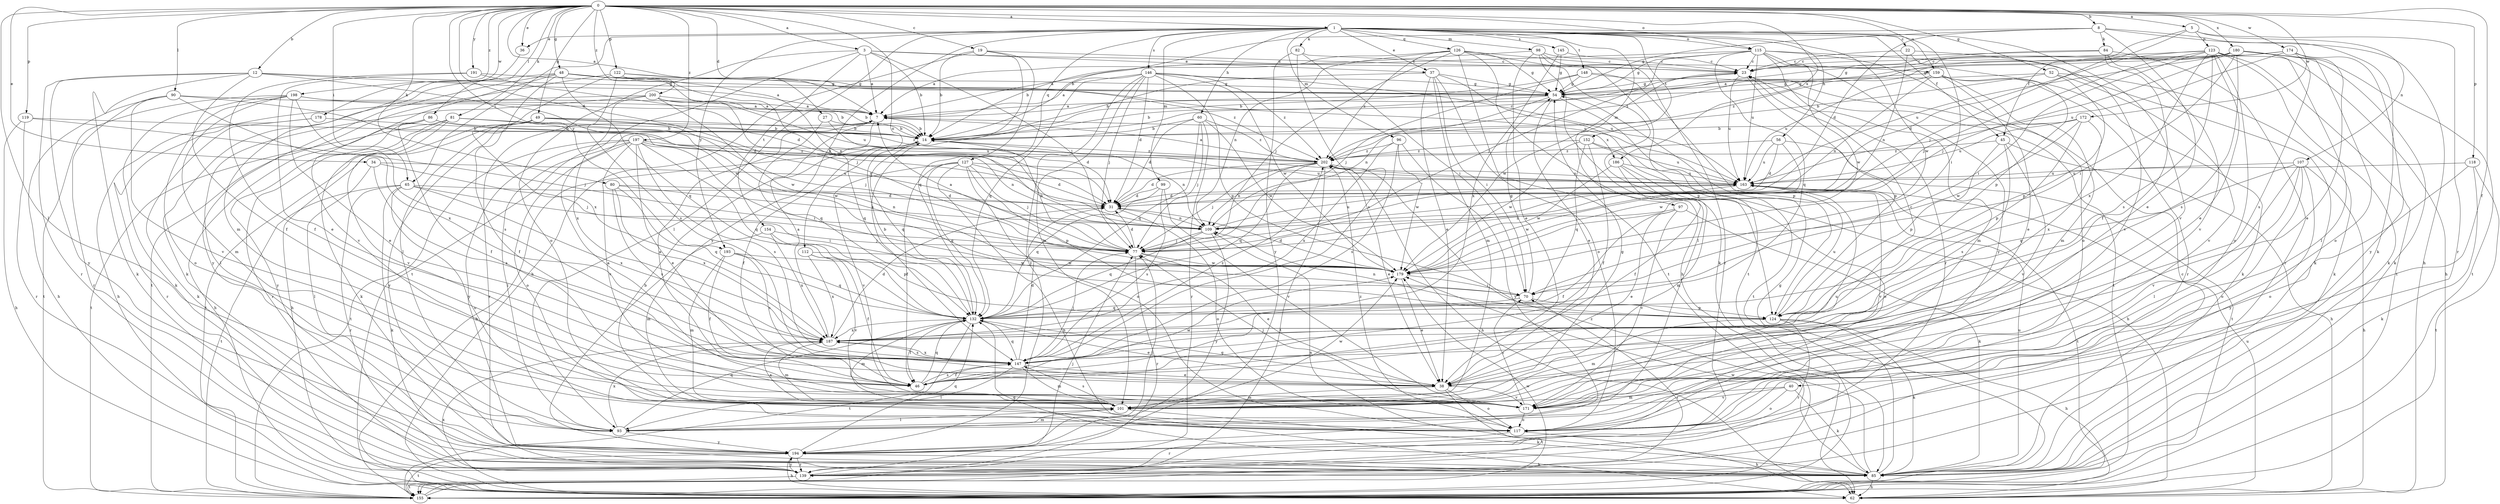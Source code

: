 strict digraph  {
0;
1;
3;
5;
7;
8;
12;
14;
19;
22;
23;
27;
31;
34;
36;
37;
38;
40;
45;
46;
48;
49;
52;
54;
56;
60;
62;
65;
70;
77;
80;
81;
82;
84;
85;
86;
90;
93;
96;
97;
98;
99;
101;
107;
109;
112;
115;
117;
118;
119;
122;
123;
124;
126;
127;
132;
139;
145;
146;
147;
148;
152;
154;
155;
159;
163;
171;
172;
174;
178;
179;
180;
186;
187;
191;
193;
194;
197;
198;
200;
202;
0 -> 1  [label=a];
0 -> 3  [label=a];
0 -> 5  [label=a];
0 -> 7  [label=a];
0 -> 8  [label=b];
0 -> 12  [label=b];
0 -> 19  [label=c];
0 -> 27  [label=d];
0 -> 31  [label=d];
0 -> 34  [label=e];
0 -> 36  [label=e];
0 -> 40  [label=f];
0 -> 48  [label=g];
0 -> 49  [label=g];
0 -> 52  [label=g];
0 -> 65  [label=i];
0 -> 80  [label=k];
0 -> 81  [label=k];
0 -> 86  [label=l];
0 -> 90  [label=l];
0 -> 93  [label=l];
0 -> 112  [label=o];
0 -> 115  [label=o];
0 -> 118  [label=p];
0 -> 119  [label=p];
0 -> 122  [label=p];
0 -> 159  [label=u];
0 -> 172  [label=w];
0 -> 174  [label=w];
0 -> 178  [label=w];
0 -> 180  [label=x];
0 -> 186  [label=x];
0 -> 191  [label=y];
0 -> 193  [label=y];
0 -> 197  [label=z];
0 -> 198  [label=z];
0 -> 200  [label=z];
1 -> 22  [label=c];
1 -> 36  [label=e];
1 -> 37  [label=e];
1 -> 45  [label=f];
1 -> 56  [label=h];
1 -> 60  [label=h];
1 -> 65  [label=i];
1 -> 70  [label=i];
1 -> 82  [label=k];
1 -> 93  [label=l];
1 -> 96  [label=m];
1 -> 97  [label=m];
1 -> 98  [label=m];
1 -> 99  [label=m];
1 -> 115  [label=o];
1 -> 126  [label=q];
1 -> 127  [label=q];
1 -> 145  [label=s];
1 -> 146  [label=s];
1 -> 148  [label=t];
1 -> 152  [label=t];
1 -> 171  [label=v];
1 -> 179  [label=w];
1 -> 193  [label=y];
1 -> 194  [label=y];
3 -> 7  [label=a];
3 -> 14  [label=b];
3 -> 37  [label=e];
3 -> 77  [label=j];
3 -> 117  [label=o];
3 -> 154  [label=t];
3 -> 155  [label=t];
3 -> 159  [label=u];
5 -> 45  [label=f];
5 -> 77  [label=j];
5 -> 107  [label=n];
5 -> 123  [label=p];
5 -> 139  [label=r];
7 -> 14  [label=b];
7 -> 132  [label=q];
7 -> 139  [label=r];
7 -> 186  [label=x];
8 -> 14  [label=b];
8 -> 31  [label=d];
8 -> 38  [label=e];
8 -> 54  [label=g];
8 -> 62  [label=h];
8 -> 84  [label=k];
8 -> 85  [label=k];
12 -> 7  [label=a];
12 -> 46  [label=f];
12 -> 54  [label=g];
12 -> 85  [label=k];
12 -> 139  [label=r];
12 -> 179  [label=w];
12 -> 194  [label=y];
14 -> 23  [label=c];
14 -> 46  [label=f];
14 -> 109  [label=n];
14 -> 132  [label=q];
14 -> 202  [label=z];
19 -> 14  [label=b];
19 -> 23  [label=c];
19 -> 62  [label=h];
19 -> 132  [label=q];
19 -> 147  [label=s];
22 -> 23  [label=c];
22 -> 109  [label=n];
22 -> 124  [label=p];
22 -> 171  [label=v];
23 -> 54  [label=g];
23 -> 101  [label=m];
23 -> 124  [label=p];
23 -> 163  [label=u];
23 -> 179  [label=w];
27 -> 14  [label=b];
27 -> 31  [label=d];
27 -> 132  [label=q];
31 -> 109  [label=n];
31 -> 117  [label=o];
34 -> 77  [label=j];
34 -> 93  [label=l];
34 -> 147  [label=s];
34 -> 163  [label=u];
36 -> 101  [label=m];
37 -> 14  [label=b];
37 -> 38  [label=e];
37 -> 54  [label=g];
37 -> 70  [label=i];
37 -> 101  [label=m];
37 -> 117  [label=o];
37 -> 124  [label=p];
38 -> 101  [label=m];
38 -> 117  [label=o];
38 -> 132  [label=q];
38 -> 155  [label=t];
38 -> 171  [label=v];
40 -> 85  [label=k];
40 -> 101  [label=m];
40 -> 117  [label=o];
40 -> 171  [label=v];
45 -> 62  [label=h];
45 -> 124  [label=p];
45 -> 147  [label=s];
45 -> 171  [label=v];
45 -> 202  [label=z];
46 -> 7  [label=a];
46 -> 132  [label=q];
46 -> 147  [label=s];
46 -> 179  [label=w];
48 -> 54  [label=g];
48 -> 77  [label=j];
48 -> 85  [label=k];
48 -> 109  [label=n];
48 -> 132  [label=q];
48 -> 163  [label=u];
48 -> 171  [label=v];
48 -> 187  [label=x];
48 -> 194  [label=y];
49 -> 14  [label=b];
49 -> 46  [label=f];
49 -> 62  [label=h];
49 -> 77  [label=j];
49 -> 155  [label=t];
49 -> 194  [label=y];
49 -> 202  [label=z];
52 -> 14  [label=b];
52 -> 54  [label=g];
52 -> 85  [label=k];
52 -> 124  [label=p];
52 -> 171  [label=v];
54 -> 7  [label=a];
54 -> 14  [label=b];
54 -> 38  [label=e];
54 -> 109  [label=n];
54 -> 155  [label=t];
56 -> 31  [label=d];
56 -> 155  [label=t];
56 -> 163  [label=u];
56 -> 179  [label=w];
56 -> 202  [label=z];
60 -> 14  [label=b];
60 -> 31  [label=d];
60 -> 77  [label=j];
60 -> 132  [label=q];
60 -> 139  [label=r];
60 -> 179  [label=w];
60 -> 202  [label=z];
62 -> 14  [label=b];
62 -> 163  [label=u];
62 -> 187  [label=x];
65 -> 31  [label=d];
65 -> 70  [label=i];
65 -> 85  [label=k];
65 -> 117  [label=o];
65 -> 139  [label=r];
65 -> 155  [label=t];
65 -> 187  [label=x];
70 -> 54  [label=g];
70 -> 124  [label=p];
70 -> 132  [label=q];
77 -> 7  [label=a];
77 -> 14  [label=b];
77 -> 31  [label=d];
77 -> 38  [label=e];
77 -> 139  [label=r];
77 -> 179  [label=w];
80 -> 31  [label=d];
80 -> 109  [label=n];
80 -> 132  [label=q];
80 -> 147  [label=s];
80 -> 187  [label=x];
81 -> 14  [label=b];
81 -> 85  [label=k];
81 -> 109  [label=n];
81 -> 139  [label=r];
81 -> 155  [label=t];
81 -> 171  [label=v];
81 -> 179  [label=w];
82 -> 23  [label=c];
82 -> 70  [label=i];
82 -> 147  [label=s];
82 -> 194  [label=y];
84 -> 23  [label=c];
84 -> 46  [label=f];
84 -> 139  [label=r];
84 -> 171  [label=v];
84 -> 202  [label=z];
85 -> 23  [label=c];
85 -> 54  [label=g];
85 -> 62  [label=h];
85 -> 109  [label=n];
85 -> 132  [label=q];
85 -> 163  [label=u];
85 -> 179  [label=w];
85 -> 202  [label=z];
86 -> 14  [label=b];
86 -> 46  [label=f];
86 -> 62  [label=h];
86 -> 163  [label=u];
86 -> 194  [label=y];
90 -> 7  [label=a];
90 -> 31  [label=d];
90 -> 62  [label=h];
90 -> 139  [label=r];
90 -> 171  [label=v];
90 -> 187  [label=x];
93 -> 101  [label=m];
93 -> 132  [label=q];
93 -> 187  [label=x];
93 -> 194  [label=y];
96 -> 147  [label=s];
96 -> 179  [label=w];
96 -> 187  [label=x];
96 -> 194  [label=y];
96 -> 202  [label=z];
97 -> 38  [label=e];
97 -> 46  [label=f];
97 -> 85  [label=k];
97 -> 109  [label=n];
97 -> 171  [label=v];
98 -> 14  [label=b];
98 -> 23  [label=c];
98 -> 38  [label=e];
98 -> 93  [label=l];
98 -> 139  [label=r];
98 -> 155  [label=t];
99 -> 31  [label=d];
99 -> 132  [label=q];
99 -> 147  [label=s];
99 -> 171  [label=v];
101 -> 54  [label=g];
101 -> 85  [label=k];
101 -> 93  [label=l];
101 -> 147  [label=s];
101 -> 163  [label=u];
101 -> 179  [label=w];
101 -> 187  [label=x];
107 -> 62  [label=h];
107 -> 93  [label=l];
107 -> 117  [label=o];
107 -> 132  [label=q];
107 -> 163  [label=u];
107 -> 171  [label=v];
107 -> 194  [label=y];
109 -> 77  [label=j];
109 -> 132  [label=q];
109 -> 163  [label=u];
109 -> 194  [label=y];
112 -> 46  [label=f];
112 -> 171  [label=v];
112 -> 179  [label=w];
112 -> 187  [label=x];
115 -> 7  [label=a];
115 -> 23  [label=c];
115 -> 54  [label=g];
115 -> 77  [label=j];
115 -> 85  [label=k];
115 -> 117  [label=o];
115 -> 132  [label=q];
115 -> 139  [label=r];
115 -> 163  [label=u];
115 -> 179  [label=w];
115 -> 194  [label=y];
117 -> 14  [label=b];
117 -> 62  [label=h];
117 -> 139  [label=r];
117 -> 202  [label=z];
118 -> 85  [label=k];
118 -> 117  [label=o];
118 -> 155  [label=t];
118 -> 163  [label=u];
119 -> 14  [label=b];
119 -> 62  [label=h];
119 -> 77  [label=j];
119 -> 139  [label=r];
122 -> 54  [label=g];
122 -> 93  [label=l];
122 -> 109  [label=n];
122 -> 147  [label=s];
122 -> 155  [label=t];
122 -> 202  [label=z];
123 -> 23  [label=c];
123 -> 31  [label=d];
123 -> 38  [label=e];
123 -> 62  [label=h];
123 -> 70  [label=i];
123 -> 77  [label=j];
123 -> 85  [label=k];
123 -> 117  [label=o];
123 -> 147  [label=s];
123 -> 155  [label=t];
123 -> 187  [label=x];
124 -> 62  [label=h];
124 -> 85  [label=k];
124 -> 101  [label=m];
124 -> 109  [label=n];
124 -> 139  [label=r];
124 -> 163  [label=u];
126 -> 7  [label=a];
126 -> 23  [label=c];
126 -> 54  [label=g];
126 -> 62  [label=h];
126 -> 77  [label=j];
126 -> 85  [label=k];
126 -> 109  [label=n];
126 -> 155  [label=t];
126 -> 202  [label=z];
127 -> 31  [label=d];
127 -> 46  [label=f];
127 -> 62  [label=h];
127 -> 77  [label=j];
127 -> 117  [label=o];
127 -> 124  [label=p];
127 -> 132  [label=q];
127 -> 163  [label=u];
127 -> 171  [label=v];
132 -> 14  [label=b];
132 -> 38  [label=e];
132 -> 46  [label=f];
132 -> 101  [label=m];
132 -> 155  [label=t];
132 -> 187  [label=x];
139 -> 77  [label=j];
139 -> 155  [label=t];
139 -> 194  [label=y];
145 -> 23  [label=c];
145 -> 54  [label=g];
145 -> 187  [label=x];
146 -> 7  [label=a];
146 -> 31  [label=d];
146 -> 54  [label=g];
146 -> 77  [label=j];
146 -> 101  [label=m];
146 -> 124  [label=p];
146 -> 132  [label=q];
146 -> 163  [label=u];
146 -> 179  [label=w];
146 -> 194  [label=y];
146 -> 202  [label=z];
147 -> 31  [label=d];
147 -> 38  [label=e];
147 -> 46  [label=f];
147 -> 77  [label=j];
147 -> 93  [label=l];
147 -> 101  [label=m];
147 -> 132  [label=q];
147 -> 187  [label=x];
147 -> 202  [label=z];
148 -> 14  [label=b];
148 -> 54  [label=g];
148 -> 77  [label=j];
148 -> 124  [label=p];
148 -> 155  [label=t];
152 -> 46  [label=f];
152 -> 62  [label=h];
152 -> 132  [label=q];
152 -> 163  [label=u];
152 -> 179  [label=w];
152 -> 202  [label=z];
154 -> 77  [label=j];
154 -> 101  [label=m];
154 -> 124  [label=p];
154 -> 187  [label=x];
155 -> 70  [label=i];
155 -> 179  [label=w];
159 -> 38  [label=e];
159 -> 54  [label=g];
159 -> 85  [label=k];
159 -> 101  [label=m];
159 -> 109  [label=n];
159 -> 139  [label=r];
159 -> 163  [label=u];
163 -> 31  [label=d];
163 -> 155  [label=t];
163 -> 171  [label=v];
163 -> 179  [label=w];
171 -> 7  [label=a];
171 -> 70  [label=i];
171 -> 77  [label=j];
171 -> 117  [label=o];
172 -> 14  [label=b];
172 -> 124  [label=p];
172 -> 163  [label=u];
172 -> 179  [label=w];
172 -> 187  [label=x];
174 -> 23  [label=c];
174 -> 38  [label=e];
174 -> 54  [label=g];
174 -> 147  [label=s];
174 -> 163  [label=u];
174 -> 194  [label=y];
178 -> 14  [label=b];
178 -> 85  [label=k];
178 -> 139  [label=r];
179 -> 31  [label=d];
179 -> 38  [label=e];
179 -> 70  [label=i];
180 -> 7  [label=a];
180 -> 23  [label=c];
180 -> 54  [label=g];
180 -> 70  [label=i];
180 -> 77  [label=j];
180 -> 85  [label=k];
180 -> 93  [label=l];
180 -> 117  [label=o];
180 -> 147  [label=s];
180 -> 155  [label=t];
180 -> 163  [label=u];
180 -> 202  [label=z];
186 -> 46  [label=f];
186 -> 101  [label=m];
186 -> 117  [label=o];
186 -> 163  [label=u];
186 -> 179  [label=w];
187 -> 7  [label=a];
187 -> 23  [label=c];
187 -> 31  [label=d];
187 -> 101  [label=m];
187 -> 147  [label=s];
191 -> 31  [label=d];
191 -> 38  [label=e];
191 -> 46  [label=f];
191 -> 54  [label=g];
193 -> 46  [label=f];
193 -> 101  [label=m];
193 -> 132  [label=q];
193 -> 147  [label=s];
193 -> 179  [label=w];
194 -> 62  [label=h];
194 -> 77  [label=j];
194 -> 85  [label=k];
194 -> 132  [label=q];
194 -> 139  [label=r];
194 -> 155  [label=t];
197 -> 38  [label=e];
197 -> 70  [label=i];
197 -> 93  [label=l];
197 -> 109  [label=n];
197 -> 117  [label=o];
197 -> 132  [label=q];
197 -> 147  [label=s];
197 -> 155  [label=t];
197 -> 171  [label=v];
197 -> 194  [label=y];
197 -> 202  [label=z];
198 -> 7  [label=a];
198 -> 14  [label=b];
198 -> 38  [label=e];
198 -> 85  [label=k];
198 -> 101  [label=m];
198 -> 117  [label=o];
198 -> 147  [label=s];
198 -> 155  [label=t];
200 -> 7  [label=a];
200 -> 14  [label=b];
200 -> 62  [label=h];
200 -> 93  [label=l];
200 -> 163  [label=u];
200 -> 179  [label=w];
200 -> 187  [label=x];
202 -> 7  [label=a];
202 -> 31  [label=d];
202 -> 38  [label=e];
202 -> 62  [label=h];
202 -> 77  [label=j];
202 -> 109  [label=n];
202 -> 132  [label=q];
202 -> 155  [label=t];
202 -> 163  [label=u];
}

